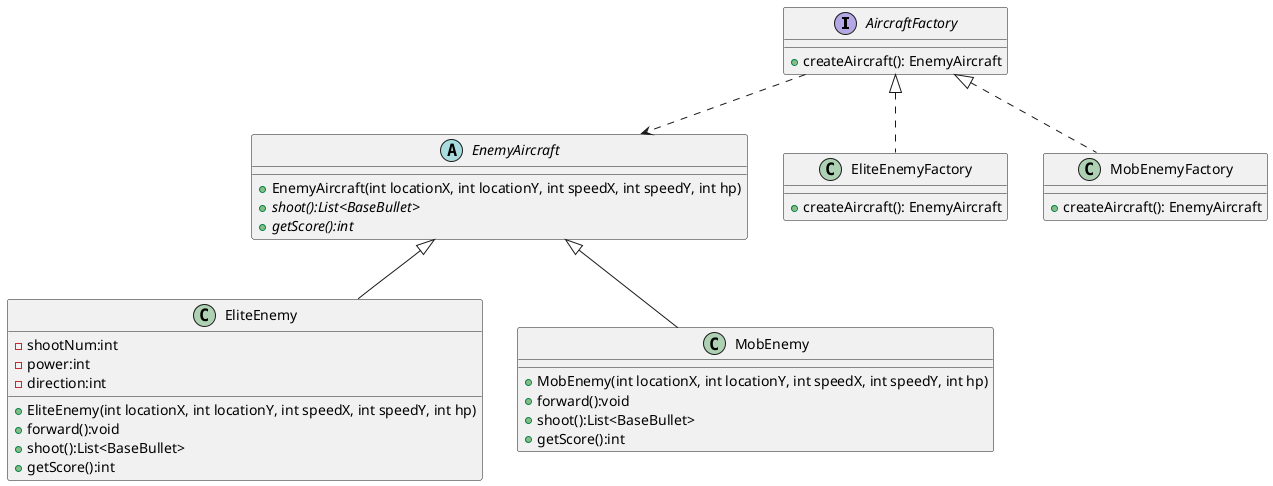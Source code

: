 @startuml
'https://plantuml.com/class-diagram

interface AircraftFactory {
    + createAircraft(): EnemyAircraft
}

abstract class EnemyAircraft
{
    + EnemyAircraft(int locationX, int locationY, int speedX, int speedY, int hp)
    + {abstract} shoot():List<BaseBullet>
    + {abstract} getScore():int
}

AircraftFactory ..> EnemyAircraft

class EliteEnemyFactory {
    + createAircraft(): EnemyAircraft
}

AircraftFactory <|.. EliteEnemyFactory

class MobEnemyFactory {
    + createAircraft(): EnemyAircraft
}

AircraftFactory <|.. MobEnemyFactory

class EliteEnemy {
    - shootNum:int
    - power:int
    - direction:int
    + EliteEnemy(int locationX, int locationY, int speedX, int speedY, int hp)
    + forward():void
    + shoot():List<BaseBullet>
    + getScore():int
}

EnemyAircraft <|-- EliteEnemy

class MobEnemy {
    + MobEnemy(int locationX, int locationY, int speedX, int speedY, int hp)
    + forward():void
    + shoot():List<BaseBullet>
    + getScore():int
}

EnemyAircraft <|-- MobEnemy

@enduml
